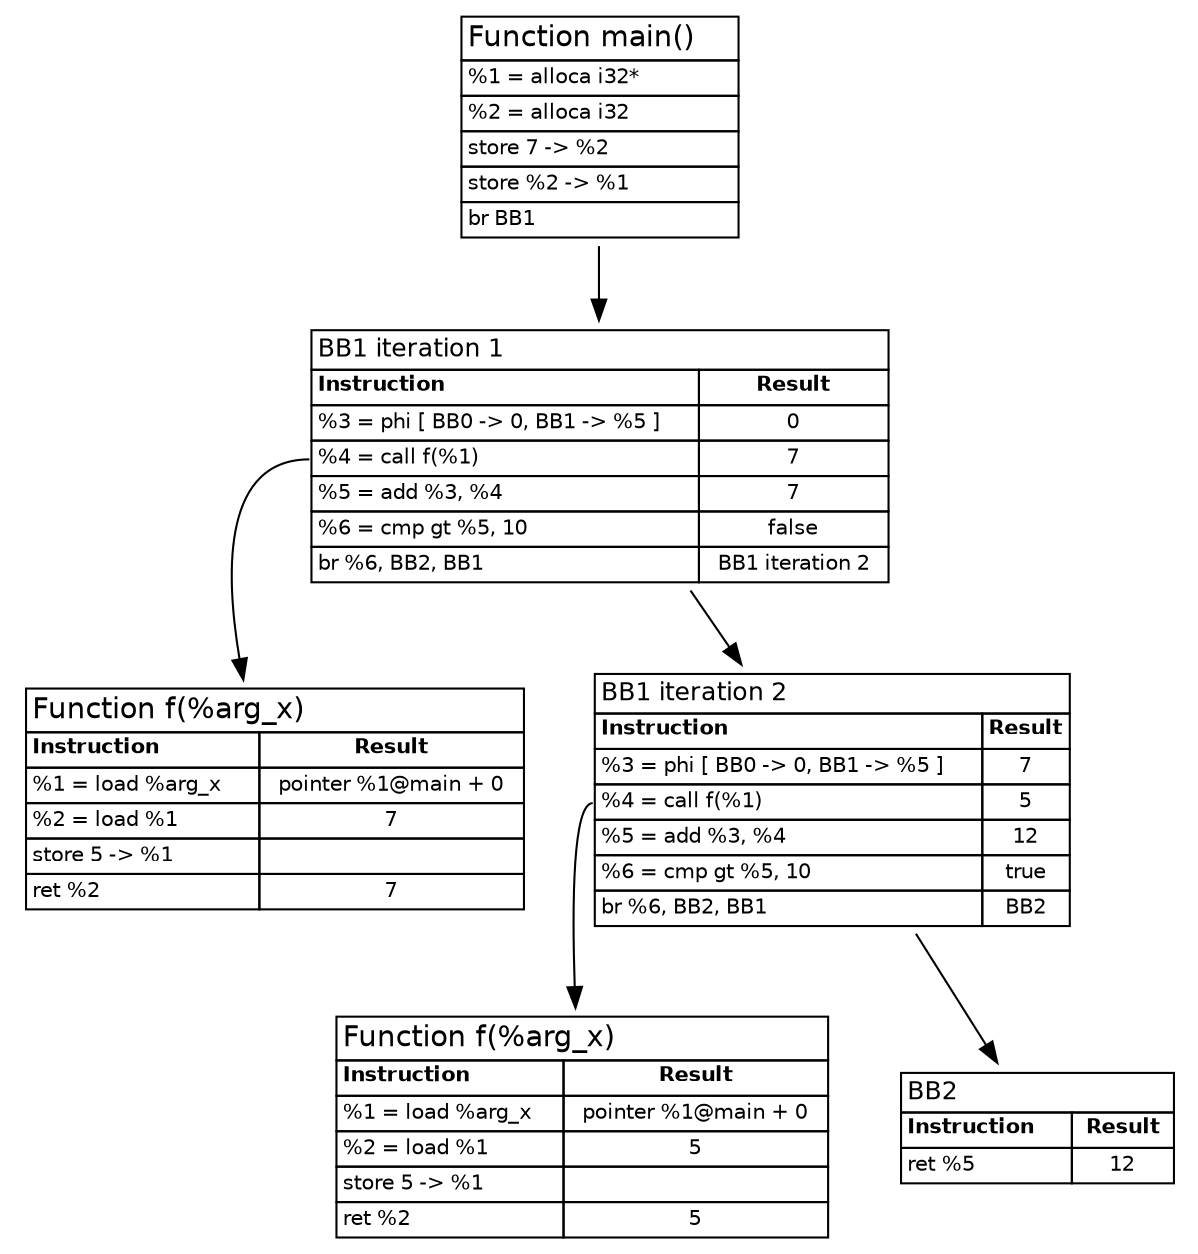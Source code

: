digraph "Toplevel" {
graph [ fontname = "Helvetica" ];
node [fontname = "helvetica"];
edge [fontname = "helvetica"];

MainBB0 [shape=plaintext, fontsize=10, label=<

      <table border="0" cellspacing="0" cellborder="1">
	<tr><td align="left"><font point-size="14">Function main()    </font></td></tr>
	<tr><td align="left">%1 = alloca i32*</td></tr>
	<tr><td align="left">%2 = alloca i32</td></tr>
	<tr><td align="left">store 7 -&gt; %2</td></tr>
	<tr><td align="left">store %2 -&gt; %1</td></tr>
	<tr><td align="left">br BB1</td></tr>
      </table>

>];

MainBB0 -> MainBB1_1;

MainBB1_1 [shape=plaintext, fontsize=10, label=<

      <table border="0" cellspacing="0" cellborder="1">
	<tr><td align="left" colspan="2"><font point-size="12">BB1 iteration 1</font></td></tr>
	<tr><td align="left"><b>Instruction</b></td><td><b>Result</b></td></tr>
	<tr><td align="left">%3 = phi [ BB0 -&gt; 0, BB1 -&gt; %5 ]     </td><td>0</td></tr>
	<tr><td align="left" port="call_1">%4 = call f(%1)</td><td>7</td></tr>
	<tr><td align="left">%5 = add %3, %4</td><td>7</td></tr>
	<tr><td align="left">%6 = cmp gt %5, 10</td><td>false</td></tr>
	<tr><td align="left">br %6, BB2, BB1</td><td>  BB1 iteration 2  </td></tr>
      </table>

>];

F_1 [shape=plaintext,fontsize=10,label=<

      <table border="0" cellspacing="0" cellborder="1">
	<tr><td align="left" colspan="2"><font point-size="14">Function f(%arg_x)</font></td></tr>
	<tr><td align="left"><b>Instruction</b></td><td><b>Result</b></td></tr>
	<tr><td align="left">%1 = load %arg_x     </td><td>  pointer %1@main + 0  </td></tr>
	<tr><td align="left">%2 = load %1</td><td>7</td></tr>
	<tr><td align="left">store 5 -&gt; %1</td><td></td></tr>
	<tr><td align="left">ret %2</td><td>7</td></tr>
      </table>

>];

MainBB1_1 -> MainBB1_2;
MainBB1_1:call_1 -> F_1;

MainBB1_2 [shape=plaintext, fontsize=10, label=<

      <table border="0" cellspacing="0" cellborder="1">
	<tr><td align="left" colspan="2"><font point-size="12">BB1 iteration 2</font></td></tr>
	<tr><td align="left"><b>Instruction</b></td><td><b>Result</b></td></tr>
	<tr><td align="left">%3 = phi [ BB0 -&gt; 0, BB1 -&gt; %5 ]     </td><td>7</td></tr>
	<tr><td align="left" port="call_2">%4 = call f(%1)</td><td>5</td></tr>
	<tr><td align="left">%5 = add %3, %4</td><td>12</td></tr>
	<tr><td align="left">%6 = cmp gt %5, 10</td><td>true</td></tr>
	<tr><td align="left">br %6, BB2, BB1</td><td>BB2</td></tr>
      </table>


>];

F_2 [shape=plaintext,fontsize=10,label=<

      <table border="0" cellspacing="0" cellborder="1">
	<tr><td align="left" colspan="2"><font point-size="14">Function f(%arg_x)</font></td></tr>
	<tr><td align="left"><b>Instruction</b></td><td><b> Result </b></td></tr>
	<tr><td align="left">%1 = load %arg_x    </td><td>  pointer %1@main + 0  </td></tr>
	<tr><td align="left">%2 = load %1</td><td>5</td></tr>
	<tr><td align="left">store 5 -&gt; %1</td><td></td></tr>
	<tr><td align="left">ret %2</td><td>5</td></tr>
      </table>

>];


MainBB1_2 -> MainBB2;
MainBB1_2:call_2 -> F_2;

MainBB2 [shape=plaintext, fontsize=10, label=<

      <table border="0" cellspacing="0" cellborder="1">
	<tr><td align="left" colspan="2"><font point-size="12">BB2</font></td></tr>
	<tr><td align="left"><b>Instruction    </b></td><td><b> Result </b></td></tr>
	<tr><td align="left">ret %5</td><td>12</td></tr>
      </table>

>];

}
